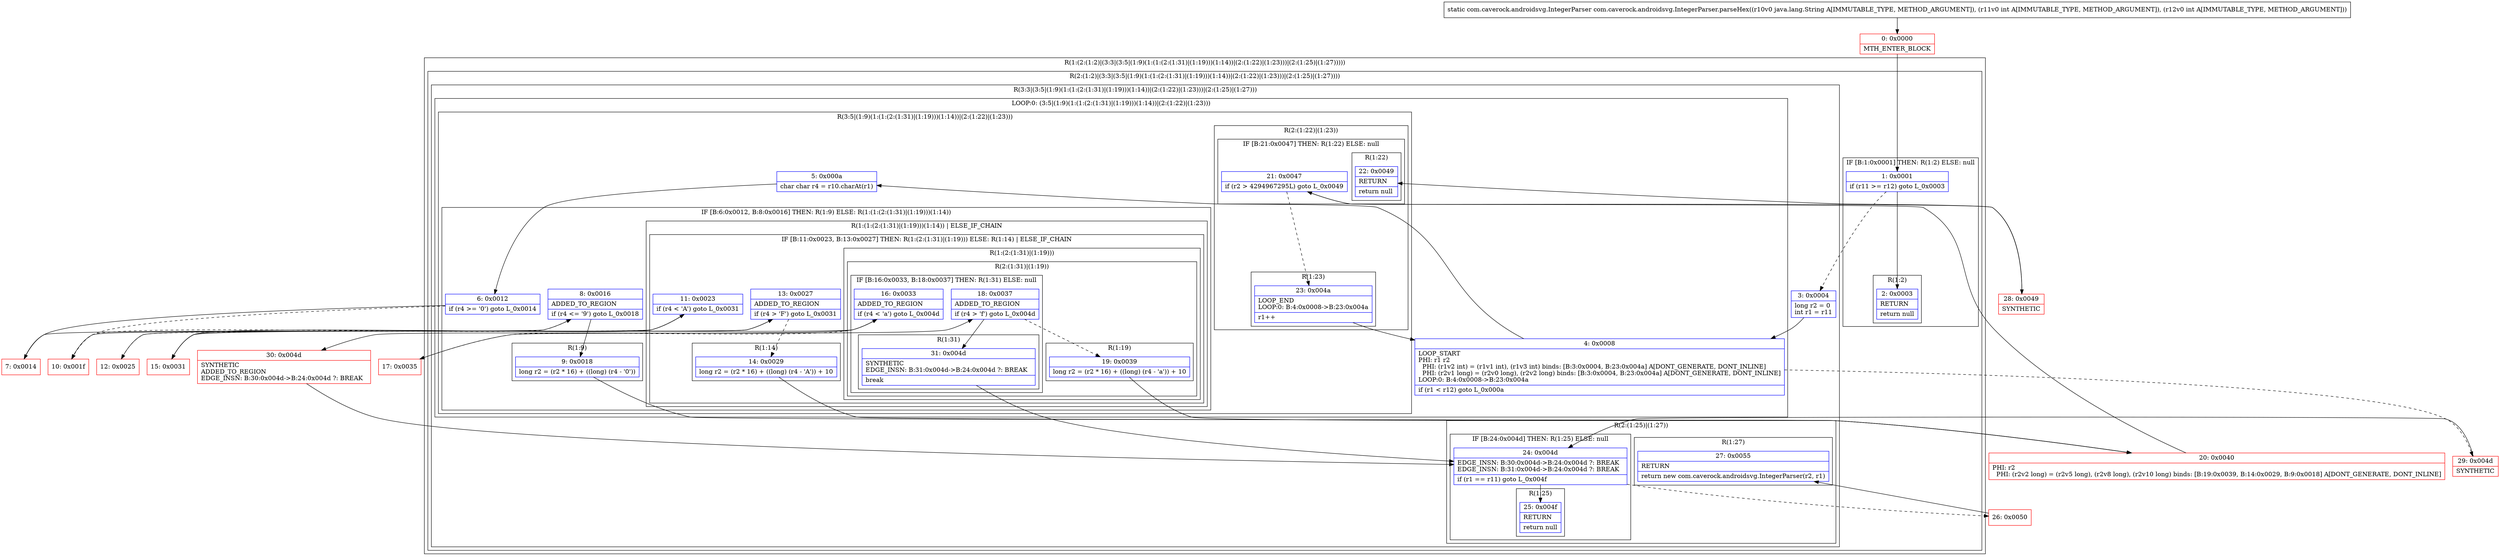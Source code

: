 digraph "CFG forcom.caverock.androidsvg.IntegerParser.parseHex(Ljava\/lang\/String;II)Lcom\/caverock\/androidsvg\/IntegerParser;" {
subgraph cluster_Region_187164691 {
label = "R(1:(2:(1:2)|(3:3|(3:5|(1:9)(1:(1:(2:(1:31)|(1:19)))(1:14))|(2:(1:22)|(1:23)))|(2:(1:25)|(1:27)))))";
node [shape=record,color=blue];
subgraph cluster_Region_847742992 {
label = "R(2:(1:2)|(3:3|(3:5|(1:9)(1:(1:(2:(1:31)|(1:19)))(1:14))|(2:(1:22)|(1:23)))|(2:(1:25)|(1:27))))";
node [shape=record,color=blue];
subgraph cluster_IfRegion_129441649 {
label = "IF [B:1:0x0001] THEN: R(1:2) ELSE: null";
node [shape=record,color=blue];
Node_1 [shape=record,label="{1\:\ 0x0001|if (r11 \>= r12) goto L_0x0003\l}"];
subgraph cluster_Region_755425768 {
label = "R(1:2)";
node [shape=record,color=blue];
Node_2 [shape=record,label="{2\:\ 0x0003|RETURN\l|return null\l}"];
}
}
subgraph cluster_Region_2135425126 {
label = "R(3:3|(3:5|(1:9)(1:(1:(2:(1:31)|(1:19)))(1:14))|(2:(1:22)|(1:23)))|(2:(1:25)|(1:27)))";
node [shape=record,color=blue];
Node_3 [shape=record,label="{3\:\ 0x0004|long r2 = 0\lint r1 = r11\l}"];
subgraph cluster_LoopRegion_135271509 {
label = "LOOP:0: (3:5|(1:9)(1:(1:(2:(1:31)|(1:19)))(1:14))|(2:(1:22)|(1:23)))";
node [shape=record,color=blue];
Node_4 [shape=record,label="{4\:\ 0x0008|LOOP_START\lPHI: r1 r2 \l  PHI: (r1v2 int) = (r1v1 int), (r1v3 int) binds: [B:3:0x0004, B:23:0x004a] A[DONT_GENERATE, DONT_INLINE]\l  PHI: (r2v1 long) = (r2v0 long), (r2v2 long) binds: [B:3:0x0004, B:23:0x004a] A[DONT_GENERATE, DONT_INLINE]\lLOOP:0: B:4:0x0008\-\>B:23:0x004a\l|if (r1 \< r12) goto L_0x000a\l}"];
subgraph cluster_Region_1692662822 {
label = "R(3:5|(1:9)(1:(1:(2:(1:31)|(1:19)))(1:14))|(2:(1:22)|(1:23)))";
node [shape=record,color=blue];
Node_5 [shape=record,label="{5\:\ 0x000a|char char r4 = r10.charAt(r1)\l}"];
subgraph cluster_IfRegion_1809870842 {
label = "IF [B:6:0x0012, B:8:0x0016] THEN: R(1:9) ELSE: R(1:(1:(2:(1:31)|(1:19)))(1:14))";
node [shape=record,color=blue];
Node_6 [shape=record,label="{6\:\ 0x0012|if (r4 \>= '0') goto L_0x0014\l}"];
Node_8 [shape=record,label="{8\:\ 0x0016|ADDED_TO_REGION\l|if (r4 \<= '9') goto L_0x0018\l}"];
subgraph cluster_Region_220177522 {
label = "R(1:9)";
node [shape=record,color=blue];
Node_9 [shape=record,label="{9\:\ 0x0018|long r2 = (r2 * 16) + ((long) (r4 \- '0'))\l}"];
}
subgraph cluster_Region_433447723 {
label = "R(1:(1:(2:(1:31)|(1:19)))(1:14)) | ELSE_IF_CHAIN\l";
node [shape=record,color=blue];
subgraph cluster_IfRegion_1675263087 {
label = "IF [B:11:0x0023, B:13:0x0027] THEN: R(1:(2:(1:31)|(1:19))) ELSE: R(1:14) | ELSE_IF_CHAIN\l";
node [shape=record,color=blue];
Node_11 [shape=record,label="{11\:\ 0x0023|if (r4 \< 'A') goto L_0x0031\l}"];
Node_13 [shape=record,label="{13\:\ 0x0027|ADDED_TO_REGION\l|if (r4 \> 'F') goto L_0x0031\l}"];
subgraph cluster_Region_396111625 {
label = "R(1:(2:(1:31)|(1:19)))";
node [shape=record,color=blue];
subgraph cluster_Region_686810652 {
label = "R(2:(1:31)|(1:19))";
node [shape=record,color=blue];
subgraph cluster_IfRegion_404995838 {
label = "IF [B:16:0x0033, B:18:0x0037] THEN: R(1:31) ELSE: null";
node [shape=record,color=blue];
Node_16 [shape=record,label="{16\:\ 0x0033|ADDED_TO_REGION\l|if (r4 \< 'a') goto L_0x004d\l}"];
Node_18 [shape=record,label="{18\:\ 0x0037|ADDED_TO_REGION\l|if (r4 \> 'f') goto L_0x004d\l}"];
subgraph cluster_Region_847010632 {
label = "R(1:31)";
node [shape=record,color=blue];
Node_31 [shape=record,label="{31\:\ 0x004d|SYNTHETIC\lEDGE_INSN: B:31:0x004d\-\>B:24:0x004d ?: BREAK  \l|break\l}"];
}
}
subgraph cluster_Region_2057746407 {
label = "R(1:19)";
node [shape=record,color=blue];
Node_19 [shape=record,label="{19\:\ 0x0039|long r2 = (r2 * 16) + ((long) (r4 \- 'a')) + 10\l}"];
}
}
}
subgraph cluster_Region_244412091 {
label = "R(1:14)";
node [shape=record,color=blue];
Node_14 [shape=record,label="{14\:\ 0x0029|long r2 = (r2 * 16) + ((long) (r4 \- 'A')) + 10\l}"];
}
}
}
}
subgraph cluster_Region_67512983 {
label = "R(2:(1:22)|(1:23))";
node [shape=record,color=blue];
subgraph cluster_IfRegion_2109558434 {
label = "IF [B:21:0x0047] THEN: R(1:22) ELSE: null";
node [shape=record,color=blue];
Node_21 [shape=record,label="{21\:\ 0x0047|if (r2 \> 4294967295L) goto L_0x0049\l}"];
subgraph cluster_Region_1922349433 {
label = "R(1:22)";
node [shape=record,color=blue];
Node_22 [shape=record,label="{22\:\ 0x0049|RETURN\l|return null\l}"];
}
}
subgraph cluster_Region_2019300120 {
label = "R(1:23)";
node [shape=record,color=blue];
Node_23 [shape=record,label="{23\:\ 0x004a|LOOP_END\lLOOP:0: B:4:0x0008\-\>B:23:0x004a\l|r1++\l}"];
}
}
}
}
subgraph cluster_Region_631012913 {
label = "R(2:(1:25)|(1:27))";
node [shape=record,color=blue];
subgraph cluster_IfRegion_1941730886 {
label = "IF [B:24:0x004d] THEN: R(1:25) ELSE: null";
node [shape=record,color=blue];
Node_24 [shape=record,label="{24\:\ 0x004d|EDGE_INSN: B:30:0x004d\-\>B:24:0x004d ?: BREAK  \lEDGE_INSN: B:31:0x004d\-\>B:24:0x004d ?: BREAK  \l|if (r1 == r11) goto L_0x004f\l}"];
subgraph cluster_Region_1978320849 {
label = "R(1:25)";
node [shape=record,color=blue];
Node_25 [shape=record,label="{25\:\ 0x004f|RETURN\l|return null\l}"];
}
}
subgraph cluster_Region_845926023 {
label = "R(1:27)";
node [shape=record,color=blue];
Node_27 [shape=record,label="{27\:\ 0x0055|RETURN\l|return new com.caverock.androidsvg.IntegerParser(r2, r1)\l}"];
}
}
}
}
}
Node_0 [shape=record,color=red,label="{0\:\ 0x0000|MTH_ENTER_BLOCK\l}"];
Node_7 [shape=record,color=red,label="{7\:\ 0x0014}"];
Node_10 [shape=record,color=red,label="{10\:\ 0x001f}"];
Node_12 [shape=record,color=red,label="{12\:\ 0x0025}"];
Node_15 [shape=record,color=red,label="{15\:\ 0x0031}"];
Node_17 [shape=record,color=red,label="{17\:\ 0x0035}"];
Node_20 [shape=record,color=red,label="{20\:\ 0x0040|PHI: r2 \l  PHI: (r2v2 long) = (r2v5 long), (r2v8 long), (r2v10 long) binds: [B:19:0x0039, B:14:0x0029, B:9:0x0018] A[DONT_GENERATE, DONT_INLINE]\l}"];
Node_26 [shape=record,color=red,label="{26\:\ 0x0050}"];
Node_28 [shape=record,color=red,label="{28\:\ 0x0049|SYNTHETIC\l}"];
Node_29 [shape=record,color=red,label="{29\:\ 0x004d|SYNTHETIC\l}"];
Node_30 [shape=record,color=red,label="{30\:\ 0x004d|SYNTHETIC\lADDED_TO_REGION\lEDGE_INSN: B:30:0x004d\-\>B:24:0x004d ?: BREAK  \l}"];
MethodNode[shape=record,label="{static com.caverock.androidsvg.IntegerParser com.caverock.androidsvg.IntegerParser.parseHex((r10v0 java.lang.String A[IMMUTABLE_TYPE, METHOD_ARGUMENT]), (r11v0 int A[IMMUTABLE_TYPE, METHOD_ARGUMENT]), (r12v0 int A[IMMUTABLE_TYPE, METHOD_ARGUMENT])) }"];
MethodNode -> Node_0;
Node_1 -> Node_2;
Node_1 -> Node_3[style=dashed];
Node_3 -> Node_4;
Node_4 -> Node_5;
Node_4 -> Node_29[style=dashed];
Node_5 -> Node_6;
Node_6 -> Node_7;
Node_6 -> Node_10[style=dashed];
Node_8 -> Node_9;
Node_8 -> Node_10[style=dashed];
Node_9 -> Node_20;
Node_11 -> Node_12[style=dashed];
Node_11 -> Node_15;
Node_13 -> Node_14[style=dashed];
Node_13 -> Node_15;
Node_16 -> Node_17[style=dashed];
Node_16 -> Node_30;
Node_18 -> Node_19[style=dashed];
Node_18 -> Node_31;
Node_31 -> Node_24;
Node_19 -> Node_20;
Node_14 -> Node_20;
Node_21 -> Node_23[style=dashed];
Node_21 -> Node_28;
Node_23 -> Node_4;
Node_24 -> Node_25;
Node_24 -> Node_26[style=dashed];
Node_0 -> Node_1;
Node_7 -> Node_8;
Node_10 -> Node_11;
Node_12 -> Node_13;
Node_15 -> Node_16;
Node_17 -> Node_18;
Node_20 -> Node_21;
Node_26 -> Node_27;
Node_28 -> Node_22;
Node_29 -> Node_24;
Node_30 -> Node_24;
}

